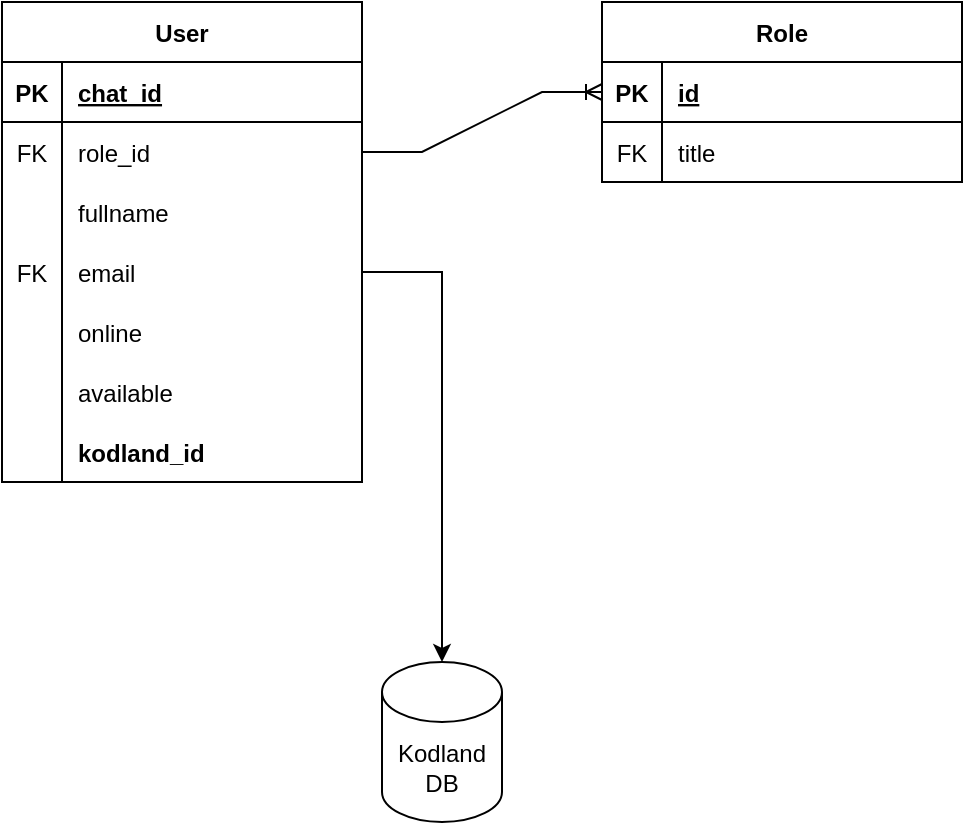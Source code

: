 <mxfile version="20.1.2" type="device" pages="4"><diagram id="_OV6C8Hj-UkhUzXRgjpL" name="DB"><mxGraphModel dx="1242" dy="654" grid="1" gridSize="10" guides="1" tooltips="1" connect="1" arrows="1" fold="1" page="1" pageScale="1" pageWidth="827" pageHeight="1169" math="0" shadow="0"><root><mxCell id="0"/><mxCell id="1" parent="0"/><mxCell id="kdOvyZLpAMgJ0O3JzvfN-1" value="User" style="shape=table;startSize=30;container=1;collapsible=1;childLayout=tableLayout;fixedRows=1;rowLines=0;fontStyle=1;align=center;resizeLast=1;" parent="1" vertex="1"><mxGeometry x="140" y="80" width="180" height="240" as="geometry"/></mxCell><mxCell id="kdOvyZLpAMgJ0O3JzvfN-2" value="" style="shape=tableRow;horizontal=0;startSize=0;swimlaneHead=0;swimlaneBody=0;fillColor=none;collapsible=0;dropTarget=0;points=[[0,0.5],[1,0.5]];portConstraint=eastwest;top=0;left=0;right=0;bottom=1;" parent="kdOvyZLpAMgJ0O3JzvfN-1" vertex="1"><mxGeometry y="30" width="180" height="30" as="geometry"/></mxCell><mxCell id="kdOvyZLpAMgJ0O3JzvfN-3" value="PK" style="shape=partialRectangle;connectable=0;fillColor=none;top=0;left=0;bottom=0;right=0;fontStyle=1;overflow=hidden;" parent="kdOvyZLpAMgJ0O3JzvfN-2" vertex="1"><mxGeometry width="30" height="30" as="geometry"><mxRectangle width="30" height="30" as="alternateBounds"/></mxGeometry></mxCell><mxCell id="kdOvyZLpAMgJ0O3JzvfN-4" value="chat_id" style="shape=partialRectangle;connectable=0;fillColor=none;top=0;left=0;bottom=0;right=0;align=left;spacingLeft=6;fontStyle=5;overflow=hidden;" parent="kdOvyZLpAMgJ0O3JzvfN-2" vertex="1"><mxGeometry x="30" width="150" height="30" as="geometry"><mxRectangle width="150" height="30" as="alternateBounds"/></mxGeometry></mxCell><mxCell id="kdOvyZLpAMgJ0O3JzvfN-5" value="" style="shape=tableRow;horizontal=0;startSize=0;swimlaneHead=0;swimlaneBody=0;fillColor=none;collapsible=0;dropTarget=0;points=[[0,0.5],[1,0.5]];portConstraint=eastwest;top=0;left=0;right=0;bottom=0;" parent="kdOvyZLpAMgJ0O3JzvfN-1" vertex="1"><mxGeometry y="60" width="180" height="30" as="geometry"/></mxCell><mxCell id="kdOvyZLpAMgJ0O3JzvfN-6" value="FK" style="shape=partialRectangle;connectable=0;fillColor=none;top=0;left=0;bottom=0;right=0;editable=1;overflow=hidden;" parent="kdOvyZLpAMgJ0O3JzvfN-5" vertex="1"><mxGeometry width="30" height="30" as="geometry"><mxRectangle width="30" height="30" as="alternateBounds"/></mxGeometry></mxCell><mxCell id="kdOvyZLpAMgJ0O3JzvfN-7" value="role_id" style="shape=partialRectangle;connectable=0;fillColor=none;top=0;left=0;bottom=0;right=0;align=left;spacingLeft=6;overflow=hidden;" parent="kdOvyZLpAMgJ0O3JzvfN-5" vertex="1"><mxGeometry x="30" width="150" height="30" as="geometry"><mxRectangle width="150" height="30" as="alternateBounds"/></mxGeometry></mxCell><mxCell id="kdOvyZLpAMgJ0O3JzvfN-8" value="" style="shape=tableRow;horizontal=0;startSize=0;swimlaneHead=0;swimlaneBody=0;fillColor=none;collapsible=0;dropTarget=0;points=[[0,0.5],[1,0.5]];portConstraint=eastwest;top=0;left=0;right=0;bottom=0;" parent="kdOvyZLpAMgJ0O3JzvfN-1" vertex="1"><mxGeometry y="90" width="180" height="30" as="geometry"/></mxCell><mxCell id="kdOvyZLpAMgJ0O3JzvfN-9" value="" style="shape=partialRectangle;connectable=0;fillColor=none;top=0;left=0;bottom=0;right=0;editable=1;overflow=hidden;" parent="kdOvyZLpAMgJ0O3JzvfN-8" vertex="1"><mxGeometry width="30" height="30" as="geometry"><mxRectangle width="30" height="30" as="alternateBounds"/></mxGeometry></mxCell><mxCell id="kdOvyZLpAMgJ0O3JzvfN-10" value="fullname" style="shape=partialRectangle;connectable=0;fillColor=none;top=0;left=0;bottom=0;right=0;align=left;spacingLeft=6;overflow=hidden;" parent="kdOvyZLpAMgJ0O3JzvfN-8" vertex="1"><mxGeometry x="30" width="150" height="30" as="geometry"><mxRectangle width="150" height="30" as="alternateBounds"/></mxGeometry></mxCell><mxCell id="kdOvyZLpAMgJ0O3JzvfN-11" value="" style="shape=tableRow;horizontal=0;startSize=0;swimlaneHead=0;swimlaneBody=0;fillColor=none;collapsible=0;dropTarget=0;points=[[0,0.5],[1,0.5]];portConstraint=eastwest;top=0;left=0;right=0;bottom=0;" parent="kdOvyZLpAMgJ0O3JzvfN-1" vertex="1"><mxGeometry y="120" width="180" height="30" as="geometry"/></mxCell><mxCell id="kdOvyZLpAMgJ0O3JzvfN-12" value="FK" style="shape=partialRectangle;connectable=0;fillColor=none;top=0;left=0;bottom=0;right=0;editable=1;overflow=hidden;" parent="kdOvyZLpAMgJ0O3JzvfN-11" vertex="1"><mxGeometry width="30" height="30" as="geometry"><mxRectangle width="30" height="30" as="alternateBounds"/></mxGeometry></mxCell><mxCell id="kdOvyZLpAMgJ0O3JzvfN-13" value="email" style="shape=partialRectangle;connectable=0;fillColor=none;top=0;left=0;bottom=0;right=0;align=left;spacingLeft=6;overflow=hidden;" parent="kdOvyZLpAMgJ0O3JzvfN-11" vertex="1"><mxGeometry x="30" width="150" height="30" as="geometry"><mxRectangle width="150" height="30" as="alternateBounds"/></mxGeometry></mxCell><mxCell id="kdOvyZLpAMgJ0O3JzvfN-14" value="" style="shape=tableRow;horizontal=0;startSize=0;swimlaneHead=0;swimlaneBody=0;fillColor=none;collapsible=0;dropTarget=0;points=[[0,0.5],[1,0.5]];portConstraint=eastwest;top=0;left=0;right=0;bottom=0;" parent="kdOvyZLpAMgJ0O3JzvfN-1" vertex="1"><mxGeometry y="150" width="180" height="30" as="geometry"/></mxCell><mxCell id="kdOvyZLpAMgJ0O3JzvfN-15" value="" style="shape=partialRectangle;connectable=0;fillColor=none;top=0;left=0;bottom=0;right=0;editable=1;overflow=hidden;" parent="kdOvyZLpAMgJ0O3JzvfN-14" vertex="1"><mxGeometry width="30" height="30" as="geometry"><mxRectangle width="30" height="30" as="alternateBounds"/></mxGeometry></mxCell><mxCell id="kdOvyZLpAMgJ0O3JzvfN-16" value="online" style="shape=partialRectangle;connectable=0;fillColor=none;top=0;left=0;bottom=0;right=0;align=left;spacingLeft=6;overflow=hidden;" parent="kdOvyZLpAMgJ0O3JzvfN-14" vertex="1"><mxGeometry x="30" width="150" height="30" as="geometry"><mxRectangle width="150" height="30" as="alternateBounds"/></mxGeometry></mxCell><mxCell id="kdOvyZLpAMgJ0O3JzvfN-20" value="" style="shape=tableRow;horizontal=0;startSize=0;swimlaneHead=0;swimlaneBody=0;fillColor=none;collapsible=0;dropTarget=0;points=[[0,0.5],[1,0.5]];portConstraint=eastwest;top=0;left=0;right=0;bottom=0;" parent="kdOvyZLpAMgJ0O3JzvfN-1" vertex="1"><mxGeometry y="180" width="180" height="30" as="geometry"/></mxCell><mxCell id="kdOvyZLpAMgJ0O3JzvfN-21" value="" style="shape=partialRectangle;connectable=0;fillColor=none;top=0;left=0;bottom=0;right=0;editable=1;overflow=hidden;" parent="kdOvyZLpAMgJ0O3JzvfN-20" vertex="1"><mxGeometry width="30" height="30" as="geometry"><mxRectangle width="30" height="30" as="alternateBounds"/></mxGeometry></mxCell><mxCell id="kdOvyZLpAMgJ0O3JzvfN-22" value="available" style="shape=partialRectangle;connectable=0;fillColor=none;top=0;left=0;bottom=0;right=0;align=left;spacingLeft=6;overflow=hidden;" parent="kdOvyZLpAMgJ0O3JzvfN-20" vertex="1"><mxGeometry x="30" width="150" height="30" as="geometry"><mxRectangle width="150" height="30" as="alternateBounds"/></mxGeometry></mxCell><mxCell id="e3H-K6AueXRo-rIk1mlj-20" value="" style="shape=tableRow;horizontal=0;startSize=0;swimlaneHead=0;swimlaneBody=0;fillColor=none;collapsible=0;dropTarget=0;points=[[0,0.5],[1,0.5]];portConstraint=eastwest;top=0;left=0;right=0;bottom=0;" parent="kdOvyZLpAMgJ0O3JzvfN-1" vertex="1"><mxGeometry y="210" width="180" height="30" as="geometry"/></mxCell><mxCell id="e3H-K6AueXRo-rIk1mlj-21" value="" style="shape=partialRectangle;connectable=0;fillColor=none;top=0;left=0;bottom=0;right=0;editable=1;overflow=hidden;" parent="e3H-K6AueXRo-rIk1mlj-20" vertex="1"><mxGeometry width="30" height="30" as="geometry"><mxRectangle width="30" height="30" as="alternateBounds"/></mxGeometry></mxCell><mxCell id="e3H-K6AueXRo-rIk1mlj-22" value="kodland_id" style="shape=partialRectangle;connectable=0;fillColor=none;top=0;left=0;bottom=0;right=0;align=left;spacingLeft=6;overflow=hidden;fontStyle=1" parent="e3H-K6AueXRo-rIk1mlj-20" vertex="1"><mxGeometry x="30" width="150" height="30" as="geometry"><mxRectangle width="150" height="30" as="alternateBounds"/></mxGeometry></mxCell><mxCell id="kdOvyZLpAMgJ0O3JzvfN-23" value="Role" style="shape=table;startSize=30;container=1;collapsible=1;childLayout=tableLayout;fixedRows=1;rowLines=0;fontStyle=1;align=center;resizeLast=1;" parent="1" vertex="1"><mxGeometry x="440" y="80" width="180" height="90" as="geometry"/></mxCell><mxCell id="kdOvyZLpAMgJ0O3JzvfN-24" value="" style="shape=tableRow;horizontal=0;startSize=0;swimlaneHead=0;swimlaneBody=0;fillColor=none;collapsible=0;dropTarget=0;points=[[0,0.5],[1,0.5]];portConstraint=eastwest;top=0;left=0;right=0;bottom=1;" parent="kdOvyZLpAMgJ0O3JzvfN-23" vertex="1"><mxGeometry y="30" width="180" height="30" as="geometry"/></mxCell><mxCell id="kdOvyZLpAMgJ0O3JzvfN-25" value="PK" style="shape=partialRectangle;connectable=0;fillColor=none;top=0;left=0;bottom=0;right=0;fontStyle=1;overflow=hidden;" parent="kdOvyZLpAMgJ0O3JzvfN-24" vertex="1"><mxGeometry width="30" height="30" as="geometry"><mxRectangle width="30" height="30" as="alternateBounds"/></mxGeometry></mxCell><mxCell id="kdOvyZLpAMgJ0O3JzvfN-26" value="id" style="shape=partialRectangle;connectable=0;fillColor=none;top=0;left=0;bottom=0;right=0;align=left;spacingLeft=6;fontStyle=5;overflow=hidden;" parent="kdOvyZLpAMgJ0O3JzvfN-24" vertex="1"><mxGeometry x="30" width="150" height="30" as="geometry"><mxRectangle width="150" height="30" as="alternateBounds"/></mxGeometry></mxCell><mxCell id="kdOvyZLpAMgJ0O3JzvfN-27" value="" style="shape=tableRow;horizontal=0;startSize=0;swimlaneHead=0;swimlaneBody=0;fillColor=none;collapsible=0;dropTarget=0;points=[[0,0.5],[1,0.5]];portConstraint=eastwest;top=0;left=0;right=0;bottom=0;" parent="kdOvyZLpAMgJ0O3JzvfN-23" vertex="1"><mxGeometry y="60" width="180" height="30" as="geometry"/></mxCell><mxCell id="kdOvyZLpAMgJ0O3JzvfN-28" value="FK" style="shape=partialRectangle;connectable=0;fillColor=none;top=0;left=0;bottom=0;right=0;editable=1;overflow=hidden;" parent="kdOvyZLpAMgJ0O3JzvfN-27" vertex="1"><mxGeometry width="30" height="30" as="geometry"><mxRectangle width="30" height="30" as="alternateBounds"/></mxGeometry></mxCell><mxCell id="kdOvyZLpAMgJ0O3JzvfN-29" value="title" style="shape=partialRectangle;connectable=0;fillColor=none;top=0;left=0;bottom=0;right=0;align=left;spacingLeft=6;overflow=hidden;" parent="kdOvyZLpAMgJ0O3JzvfN-27" vertex="1"><mxGeometry x="30" width="150" height="30" as="geometry"><mxRectangle width="150" height="30" as="alternateBounds"/></mxGeometry></mxCell><mxCell id="kdOvyZLpAMgJ0O3JzvfN-42" value="" style="edgeStyle=entityRelationEdgeStyle;fontSize=12;html=1;endArrow=ERoneToMany;rounded=0;entryX=0;entryY=0.5;entryDx=0;entryDy=0;exitX=1;exitY=0.5;exitDx=0;exitDy=0;" parent="1" source="kdOvyZLpAMgJ0O3JzvfN-5" target="kdOvyZLpAMgJ0O3JzvfN-24" edge="1"><mxGeometry width="100" height="100" relative="1" as="geometry"><mxPoint x="360" y="390" as="sourcePoint"/><mxPoint x="460" y="290" as="targetPoint"/></mxGeometry></mxCell><mxCell id="M7Nbje0qC6UJ1WdHGL2J-1" value="Kodland&lt;br&gt;DB" style="shape=cylinder3;whiteSpace=wrap;html=1;boundedLbl=1;backgroundOutline=1;size=15;" vertex="1" parent="1"><mxGeometry x="330" y="410" width="60" height="80" as="geometry"/></mxCell><mxCell id="M7Nbje0qC6UJ1WdHGL2J-2" style="edgeStyle=orthogonalEdgeStyle;rounded=0;orthogonalLoop=1;jettySize=auto;html=1;entryX=0.5;entryY=0;entryDx=0;entryDy=0;entryPerimeter=0;" edge="1" parent="1" source="kdOvyZLpAMgJ0O3JzvfN-11" target="M7Nbje0qC6UJ1WdHGL2J-1"><mxGeometry relative="1" as="geometry"/></mxCell></root></mxGraphModel></diagram><diagram id="LV4qUk6dbkbJsu7C6AnI" name="SchemeAction"><mxGraphModel dx="1242" dy="654" grid="1" gridSize="10" guides="1" tooltips="1" connect="1" arrows="1" fold="1" page="1" pageScale="1" pageWidth="827" pageHeight="1169" math="0" shadow="0"><root><mxCell id="0"/><mxCell id="1" parent="0"/><mxCell id="Wd7TfQi6JxjXl8bdoWF5-2" style="edgeStyle=orthogonalEdgeStyle;rounded=0;orthogonalLoop=1;jettySize=auto;html=1;entryX=0.5;entryY=0;entryDx=0;entryDy=0;" parent="1" source="B4NOk8jcKQA8zlgh-w_x-1" target="B4NOk8jcKQA8zlgh-w_x-2" edge="1"><mxGeometry relative="1" as="geometry"/></mxCell><mxCell id="B4NOk8jcKQA8zlgh-w_x-1" value="/start" style="ellipse;whiteSpace=wrap;html=1;" parent="1" vertex="1"><mxGeometry x="280" y="280" width="130" height="50" as="geometry"/></mxCell><mxCell id="Wd7TfQi6JxjXl8bdoWF5-4" style="edgeStyle=orthogonalEdgeStyle;rounded=0;orthogonalLoop=1;jettySize=auto;html=1;entryX=0.5;entryY=0;entryDx=0;entryDy=0;" parent="1" source="B4NOk8jcKQA8zlgh-w_x-2" target="Wd7TfQi6JxjXl8bdoWF5-3" edge="1"><mxGeometry relative="1" as="geometry"/></mxCell><mxCell id="B4NOk8jcKQA8zlgh-w_x-2" value="kodland login&lt;br&gt;kodland pass" style="shape=parallelogram;perimeter=parallelogramPerimeter;whiteSpace=wrap;html=1;fixedSize=1;" parent="1" vertex="1"><mxGeometry x="285" y="370" width="120" height="60" as="geometry"/></mxCell><mxCell id="Wd7TfQi6JxjXl8bdoWF5-8" style="edgeStyle=orthogonalEdgeStyle;rounded=0;orthogonalLoop=1;jettySize=auto;html=1;entryX=1;entryY=0;entryDx=0;entryDy=0;" parent="1" source="Wd7TfQi6JxjXl8bdoWF5-1" target="Wd7TfQi6JxjXl8bdoWF5-3" edge="1"><mxGeometry relative="1" as="geometry"><Array as="points"><mxPoint x="580" y="450"/><mxPoint x="383" y="450"/></Array></mxGeometry></mxCell><mxCell id="Wd7TfQi6JxjXl8bdoWF5-1" value="Kodland&lt;br&gt;DB" style="shape=cylinder3;whiteSpace=wrap;html=1;boundedLbl=1;backgroundOutline=1;size=15;" parent="1" vertex="1"><mxGeometry x="550" y="310" width="60" height="80" as="geometry"/></mxCell><mxCell id="Wd7TfQi6JxjXl8bdoWF5-10" style="edgeStyle=orthogonalEdgeStyle;rounded=0;orthogonalLoop=1;jettySize=auto;html=1;entryX=0.5;entryY=0;entryDx=0;entryDy=0;" parent="1" source="Wd7TfQi6JxjXl8bdoWF5-3" target="Wd7TfQi6JxjXl8bdoWF5-9" edge="1"><mxGeometry relative="1" as="geometry"/></mxCell><mxCell id="Wd7TfQi6JxjXl8bdoWF5-14" style="edgeStyle=orthogonalEdgeStyle;rounded=0;orthogonalLoop=1;jettySize=auto;html=1;entryX=0;entryY=0.5;entryDx=0;entryDy=0;" parent="1" source="Wd7TfQi6JxjXl8bdoWF5-3" target="B4NOk8jcKQA8zlgh-w_x-1" edge="1"><mxGeometry relative="1" as="geometry"><Array as="points"><mxPoint x="100" y="515"/><mxPoint x="100" y="305"/></Array></mxGeometry></mxCell><mxCell id="Wd7TfQi6JxjXl8bdoWF5-3" value="login == k_login&lt;br&gt;pass = k_login" style="rhombus;whiteSpace=wrap;html=1;" parent="1" vertex="1"><mxGeometry x="268.75" y="480" width="152.5" height="70" as="geometry"/></mxCell><mxCell id="Wd7TfQi6JxjXl8bdoWF5-7" value="Get k_login, k_pass" style="text;html=1;strokeColor=none;fillColor=none;align=center;verticalAlign=middle;whiteSpace=wrap;rounded=0;" parent="1" vertex="1"><mxGeometry x="440" y="410" width="90" height="30" as="geometry"/></mxCell><mxCell id="Wd7TfQi6JxjXl8bdoWF5-18" style="edgeStyle=orthogonalEdgeStyle;rounded=0;orthogonalLoop=1;jettySize=auto;html=1;exitX=1;exitY=0;exitDx=0;exitDy=0;entryX=1;entryY=0.5;entryDx=0;entryDy=0;entryPerimeter=0;startArrow=classic;startFill=0;" parent="1" source="Wd7TfQi6JxjXl8bdoWF5-9" target="Wd7TfQi6JxjXl8bdoWF5-1" edge="1"><mxGeometry relative="1" as="geometry"><Array as="points"><mxPoint x="640" y="600"/><mxPoint x="640" y="350"/></Array></mxGeometry></mxCell><mxCell id="MinE_KU9BzptB2Q57aGv-2" style="edgeStyle=orthogonalEdgeStyle;rounded=0;orthogonalLoop=1;jettySize=auto;html=1;entryX=0.5;entryY=0;entryDx=0;entryDy=0;startArrow=none;startFill=0;" parent="1" source="Wd7TfQi6JxjXl8bdoWF5-9" target="MinE_KU9BzptB2Q57aGv-1" edge="1"><mxGeometry relative="1" as="geometry"/></mxCell><mxCell id="Wd7TfQi6JxjXl8bdoWF5-9" value="add user to db 'tg_bot'&lt;br&gt;(chat_id, fullname, email, role)" style="rounded=0;whiteSpace=wrap;html=1;" parent="1" vertex="1"><mxGeometry x="250" y="600" width="190" height="60" as="geometry"/></mxCell><mxCell id="Wd7TfQi6JxjXl8bdoWF5-15" value="Unsuccessful auth,&lt;br&gt;try again!" style="shape=parallelogram;perimeter=parallelogramPerimeter;whiteSpace=wrap;html=1;fixedSize=1;" parent="1" vertex="1"><mxGeometry x="30" y="370" width="140" height="60" as="geometry"/></mxCell><mxCell id="Wd7TfQi6JxjXl8bdoWF5-19" value="request get info(email, role)" style="text;html=1;strokeColor=none;fillColor=none;align=center;verticalAlign=middle;whiteSpace=wrap;rounded=0;" parent="1" vertex="1"><mxGeometry x="480" y="560" width="110" height="30" as="geometry"/></mxCell><mxCell id="MinE_KU9BzptB2Q57aGv-1" value="get menu by role" style="rounded=0;whiteSpace=wrap;html=1;" parent="1" vertex="1"><mxGeometry x="285" y="700" width="120" height="30" as="geometry"/></mxCell></root></mxGraphModel></diagram><diagram id="v_zA2QQK_jDxlKP166E7" name="StudentScheme"><mxGraphModel dx="1242" dy="654" grid="1" gridSize="10" guides="1" tooltips="1" connect="1" arrows="1" fold="1" page="1" pageScale="1" pageWidth="827" pageHeight="1169" math="0" shadow="0"><root><mxCell id="0"/><mxCell id="1" parent="0"/><mxCell id="eXdcfrMd9KCfF0DBjMtC-2" value="Создать запрос в ТП" style="ellipse;whiteSpace=wrap;html=1;" vertex="1" parent="1"><mxGeometry x="360" y="50" width="170" height="80" as="geometry"/></mxCell><mxCell id="eXdcfrMd9KCfF0DBjMtC-8" style="edgeStyle=orthogonalEdgeStyle;rounded=0;orthogonalLoop=1;jettySize=auto;html=1;entryX=0;entryY=0.5;entryDx=0;entryDy=0;" edge="1" parent="1" source="eXdcfrMd9KCfF0DBjMtC-6" target="eXdcfrMd9KCfF0DBjMtC-2"><mxGeometry relative="1" as="geometry"/></mxCell><mxCell id="eXdcfrMd9KCfF0DBjMtC-10" style="edgeStyle=orthogonalEdgeStyle;rounded=0;orthogonalLoop=1;jettySize=auto;html=1;entryX=0;entryY=0.5;entryDx=0;entryDy=0;" edge="1" parent="1" source="eXdcfrMd9KCfF0DBjMtC-6" target="eXdcfrMd9KCfF0DBjMtC-9"><mxGeometry relative="1" as="geometry"/></mxCell><mxCell id="eXdcfrMd9KCfF0DBjMtC-12" style="edgeStyle=orthogonalEdgeStyle;rounded=0;orthogonalLoop=1;jettySize=auto;html=1;entryX=0;entryY=0.5;entryDx=0;entryDy=0;" edge="1" parent="1" source="eXdcfrMd9KCfF0DBjMtC-6" target="eXdcfrMd9KCfF0DBjMtC-11"><mxGeometry relative="1" as="geometry"/></mxCell><mxCell id="xcmz4Aie9f0UWzq3L4hV-2" style="edgeStyle=orthogonalEdgeStyle;rounded=0;orthogonalLoop=1;jettySize=auto;html=1;entryX=0;entryY=0.5;entryDx=0;entryDy=0;" edge="1" parent="1" source="eXdcfrMd9KCfF0DBjMtC-6" target="xcmz4Aie9f0UWzq3L4hV-1"><mxGeometry relative="1" as="geometry"/></mxCell><mxCell id="eXdcfrMd9KCfF0DBjMtC-6" value="Actor" style="shape=umlActor;verticalLabelPosition=bottom;verticalAlign=top;html=1;outlineConnect=0;" vertex="1" parent="1"><mxGeometry x="180" y="160" width="30" height="60" as="geometry"/></mxCell><mxCell id="eXdcfrMd9KCfF0DBjMtC-9" value="Начать Live общение&lt;br&gt;со специалистом ТП" style="ellipse;whiteSpace=wrap;html=1;" vertex="1" parent="1"><mxGeometry x="400" y="150" width="170" height="80" as="geometry"/></mxCell><mxCell id="eXdcfrMd9KCfF0DBjMtC-11" value="Получить контакты школы&lt;br&gt;" style="ellipse;whiteSpace=wrap;html=1;" vertex="1" parent="1"><mxGeometry x="360" y="250" width="170" height="80" as="geometry"/></mxCell><mxCell id="eXdcfrMd9KCfF0DBjMtC-14" value="/support_call" style="text;html=1;strokeColor=none;fillColor=none;align=center;verticalAlign=middle;whiteSpace=wrap;rounded=0;" vertex="1" parent="1"><mxGeometry x="310" y="150" width="60" height="30" as="geometry"/></mxCell><mxCell id="eXdcfrMd9KCfF0DBjMtC-15" value="/support" style="text;html=1;strokeColor=none;fillColor=none;align=center;verticalAlign=middle;whiteSpace=wrap;rounded=0;" vertex="1" parent="1"><mxGeometry x="290" y="50" width="60" height="30" as="geometry"/></mxCell><mxCell id="eXdcfrMd9KCfF0DBjMtC-18" value="/contacts" style="text;html=1;strokeColor=none;fillColor=none;align=center;verticalAlign=middle;whiteSpace=wrap;rounded=0;" vertex="1" parent="1"><mxGeometry x="290" y="250" width="60" height="30" as="geometry"/></mxCell><mxCell id="xcmz4Aie9f0UWzq3L4hV-1" value="Получить полную информацию о аккаунте" style="ellipse;whiteSpace=wrap;html=1;" vertex="1" parent="1"><mxGeometry x="360" y="340" width="170" height="80" as="geometry"/></mxCell><mxCell id="xcmz4Aie9f0UWzq3L4hV-3" value="/about_me" style="text;html=1;strokeColor=none;fillColor=none;align=center;verticalAlign=middle;whiteSpace=wrap;rounded=0;" vertex="1" parent="1"><mxGeometry x="300" y="340" width="60" height="30" as="geometry"/></mxCell></root></mxGraphModel></diagram><diagram id="fJQmWV9To9bJad9TKLoo" name="SupportScheme"><mxGraphModel dx="1242" dy="654" grid="1" gridSize="10" guides="1" tooltips="1" connect="1" arrows="1" fold="1" page="1" pageScale="1" pageWidth="827" pageHeight="1169" math="0" shadow="0"><root><mxCell id="0"/><mxCell id="1" parent="0"/><mxCell id="_eoo1Gi1ca90dgNGwqM2-1" value="Просмотр обращений" style="ellipse;whiteSpace=wrap;html=1;" vertex="1" parent="1"><mxGeometry x="360" y="50" width="170" height="80" as="geometry"/></mxCell><mxCell id="_eoo1Gi1ca90dgNGwqM2-2" style="edgeStyle=orthogonalEdgeStyle;rounded=0;orthogonalLoop=1;jettySize=auto;html=1;entryX=0;entryY=0.5;entryDx=0;entryDy=0;" edge="1" parent="1" source="_eoo1Gi1ca90dgNGwqM2-5" target="_eoo1Gi1ca90dgNGwqM2-1"><mxGeometry relative="1" as="geometry"><Array as="points"><mxPoint x="280" y="190"/><mxPoint x="280" y="90"/></Array></mxGeometry></mxCell><mxCell id="_eoo1Gi1ca90dgNGwqM2-3" style="edgeStyle=orthogonalEdgeStyle;rounded=0;orthogonalLoop=1;jettySize=auto;html=1;entryX=0;entryY=0.5;entryDx=0;entryDy=0;" edge="1" parent="1" source="_eoo1Gi1ca90dgNGwqM2-5" target="_eoo1Gi1ca90dgNGwqM2-6"><mxGeometry relative="1" as="geometry"/></mxCell><mxCell id="_eoo1Gi1ca90dgNGwqM2-4" style="edgeStyle=orthogonalEdgeStyle;rounded=0;orthogonalLoop=1;jettySize=auto;html=1;entryX=0;entryY=0.5;entryDx=0;entryDy=0;" edge="1" parent="1" source="_eoo1Gi1ca90dgNGwqM2-5" target="_eoo1Gi1ca90dgNGwqM2-7"><mxGeometry relative="1" as="geometry"><Array as="points"><mxPoint x="280" y="190"/><mxPoint x="280" y="290"/></Array></mxGeometry></mxCell><mxCell id="obQWazi8An0GV0sObK5g-2" style="edgeStyle=orthogonalEdgeStyle;rounded=0;orthogonalLoop=1;jettySize=auto;html=1;entryX=0;entryY=0.5;entryDx=0;entryDy=0;" edge="1" parent="1" source="_eoo1Gi1ca90dgNGwqM2-5" target="obQWazi8An0GV0sObK5g-1"><mxGeometry relative="1" as="geometry"><Array as="points"><mxPoint x="280" y="190"/><mxPoint x="280" y="390"/></Array></mxGeometry></mxCell><mxCell id="_eoo1Gi1ca90dgNGwqM2-5" value="Actor" style="shape=umlActor;verticalLabelPosition=bottom;verticalAlign=top;html=1;outlineConnect=0;" vertex="1" parent="1"><mxGeometry x="180" y="160" width="30" height="60" as="geometry"/></mxCell><mxCell id="_eoo1Gi1ca90dgNGwqM2-6" value="Начать Live общение&lt;br&gt;с пользователем" style="ellipse;whiteSpace=wrap;html=1;" vertex="1" parent="1"><mxGeometry x="400" y="150" width="170" height="80" as="geometry"/></mxCell><mxCell id="_eoo1Gi1ca90dgNGwqM2-7" value="Заблокировать пользователя" style="ellipse;whiteSpace=wrap;html=1;" vertex="1" parent="1"><mxGeometry x="360" y="250" width="180" height="80" as="geometry"/></mxCell><mxCell id="obQWazi8An0GV0sObK5g-1" value="Получить полную информацию о аккаунте" style="ellipse;whiteSpace=wrap;html=1;" vertex="1" parent="1"><mxGeometry x="380" y="350" width="170" height="80" as="geometry"/></mxCell></root></mxGraphModel></diagram></mxfile>